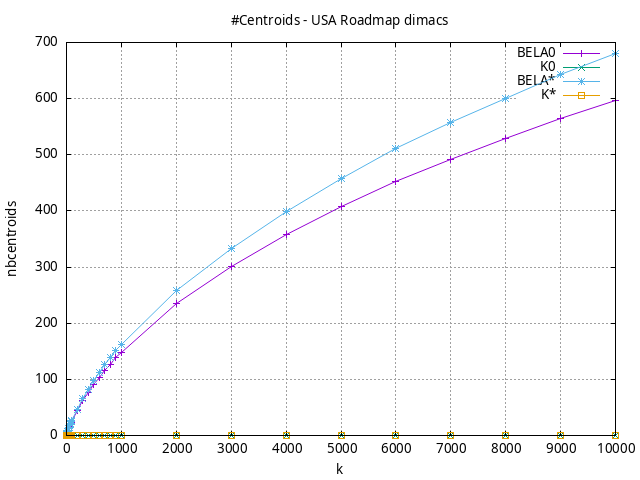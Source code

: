 #!/usr/bin/gnuplot
# -*- coding: utf-8 -*-
#
# results/roadmap/dimacs/USA/USA-road-d.USA.mixed.nbcentroids.gnuplot
#
# Started on 01/09/2024 14:46:27
# Author: Carlos Linares López
set grid
set xlabel "k"
set ylabel "nbcentroids"

set title "#Centroids - USA Roadmap dimacs"

set terminal png enhanced font "Ariel,10"
set output 'USA-road-d.USA.mixed.nbcentroids.png'

plot "-" title "BELA0"      with linesp, "-" title "K0"      with linesp, "-" title "BELA*"      with linesp, "-" title "K*"      with linesp

	1 1.0
	2 1.18
	3 1.53
	4 1.71
	5 2.18
	6 2.34
	7 2.73
	8 2.89
	9 3.44
	10 3.61
	20 6.54
	30 9.33
	40 11.94
	50 14.62
	60 16.76
	70 19.11
	80 21.28
	90 23.68
	100 25.72
	200 44.62
	300 61.76
	400 76.59
	500 90.26
	600 103.5
	700 115.77
	800 127.29
	900 138.23
	1000 148.28
	2000 234.58
	3000 301.2
	4000 357.55
	5000 407.16
	6000 452.04
	7000 491.25
	8000 528.46
	9000 563.87
	10000 596.3
end
	1 0.0
	2 0.0
	3 0.0
	4 0.0
	5 0.0
	6 0.0
	7 0.0
	8 0.0
	9 0.0
	10 0.0
	20 0.0
	30 0.0
	40 0.0
	50 0.0
	60 0.0
	70 0.0
	80 0.0
	90 0.0
	100 0.0
	200 0.0
	300 0.0
	400 0.0
	500 0.0
	600 0.0
	700 0.0
	800 0.0
	900 0.0
	1000 0.0
	2000 0.0
	3000 0.0
	4000 0.0
	5000 0.0
	6000 0.0
	7000 0.0
	8000 0.0
	9000 0.0
	10000 0.0
end
	1 1.0
	2 1.18
	3 1.51
	4 1.69
	5 2.17
	6 2.33
	7 2.66
	8 2.82
	9 3.38
	10 3.56
	20 6.48
	30 9.38
	40 12.07
	50 14.73
	60 17.06
	70 19.57
	80 21.85
	90 24.31
	100 26.6
	200 47.12
	300 65.73
	400 82.17
	500 97.14
	600 112.1
	700 125.76
	800 138.44
	900 150.94
	1000 162.62
	2000 258.17
	3000 333.12
	4000 398.49
	5000 458.19
	6000 511.1
	7000 557.05
	8000 601.05
	9000 642.51
	10000 680.16
end
	1 0.0
	2 0.0
	3 0.0
	4 0.0
	5 0.0
	6 0.0
	7 0.0
	8 0.0
	9 0.0
	10 0.0
	20 0.0
	30 0.0
	40 0.0
	50 0.0
	60 0.0
	70 0.0
	80 0.0
	90 0.0
	100 0.0
	200 0.0
	300 0.0
	400 0.0
	500 0.0
	600 0.0
	700 0.0
	800 0.0
	900 0.0
	1000 0.0
	2000 0.0
	3000 0.0
	4000 0.0
	5000 0.0
	6000 0.0
	7000 0.0
	8000 0.0
	9000 0.0
	10000 0.0
end
